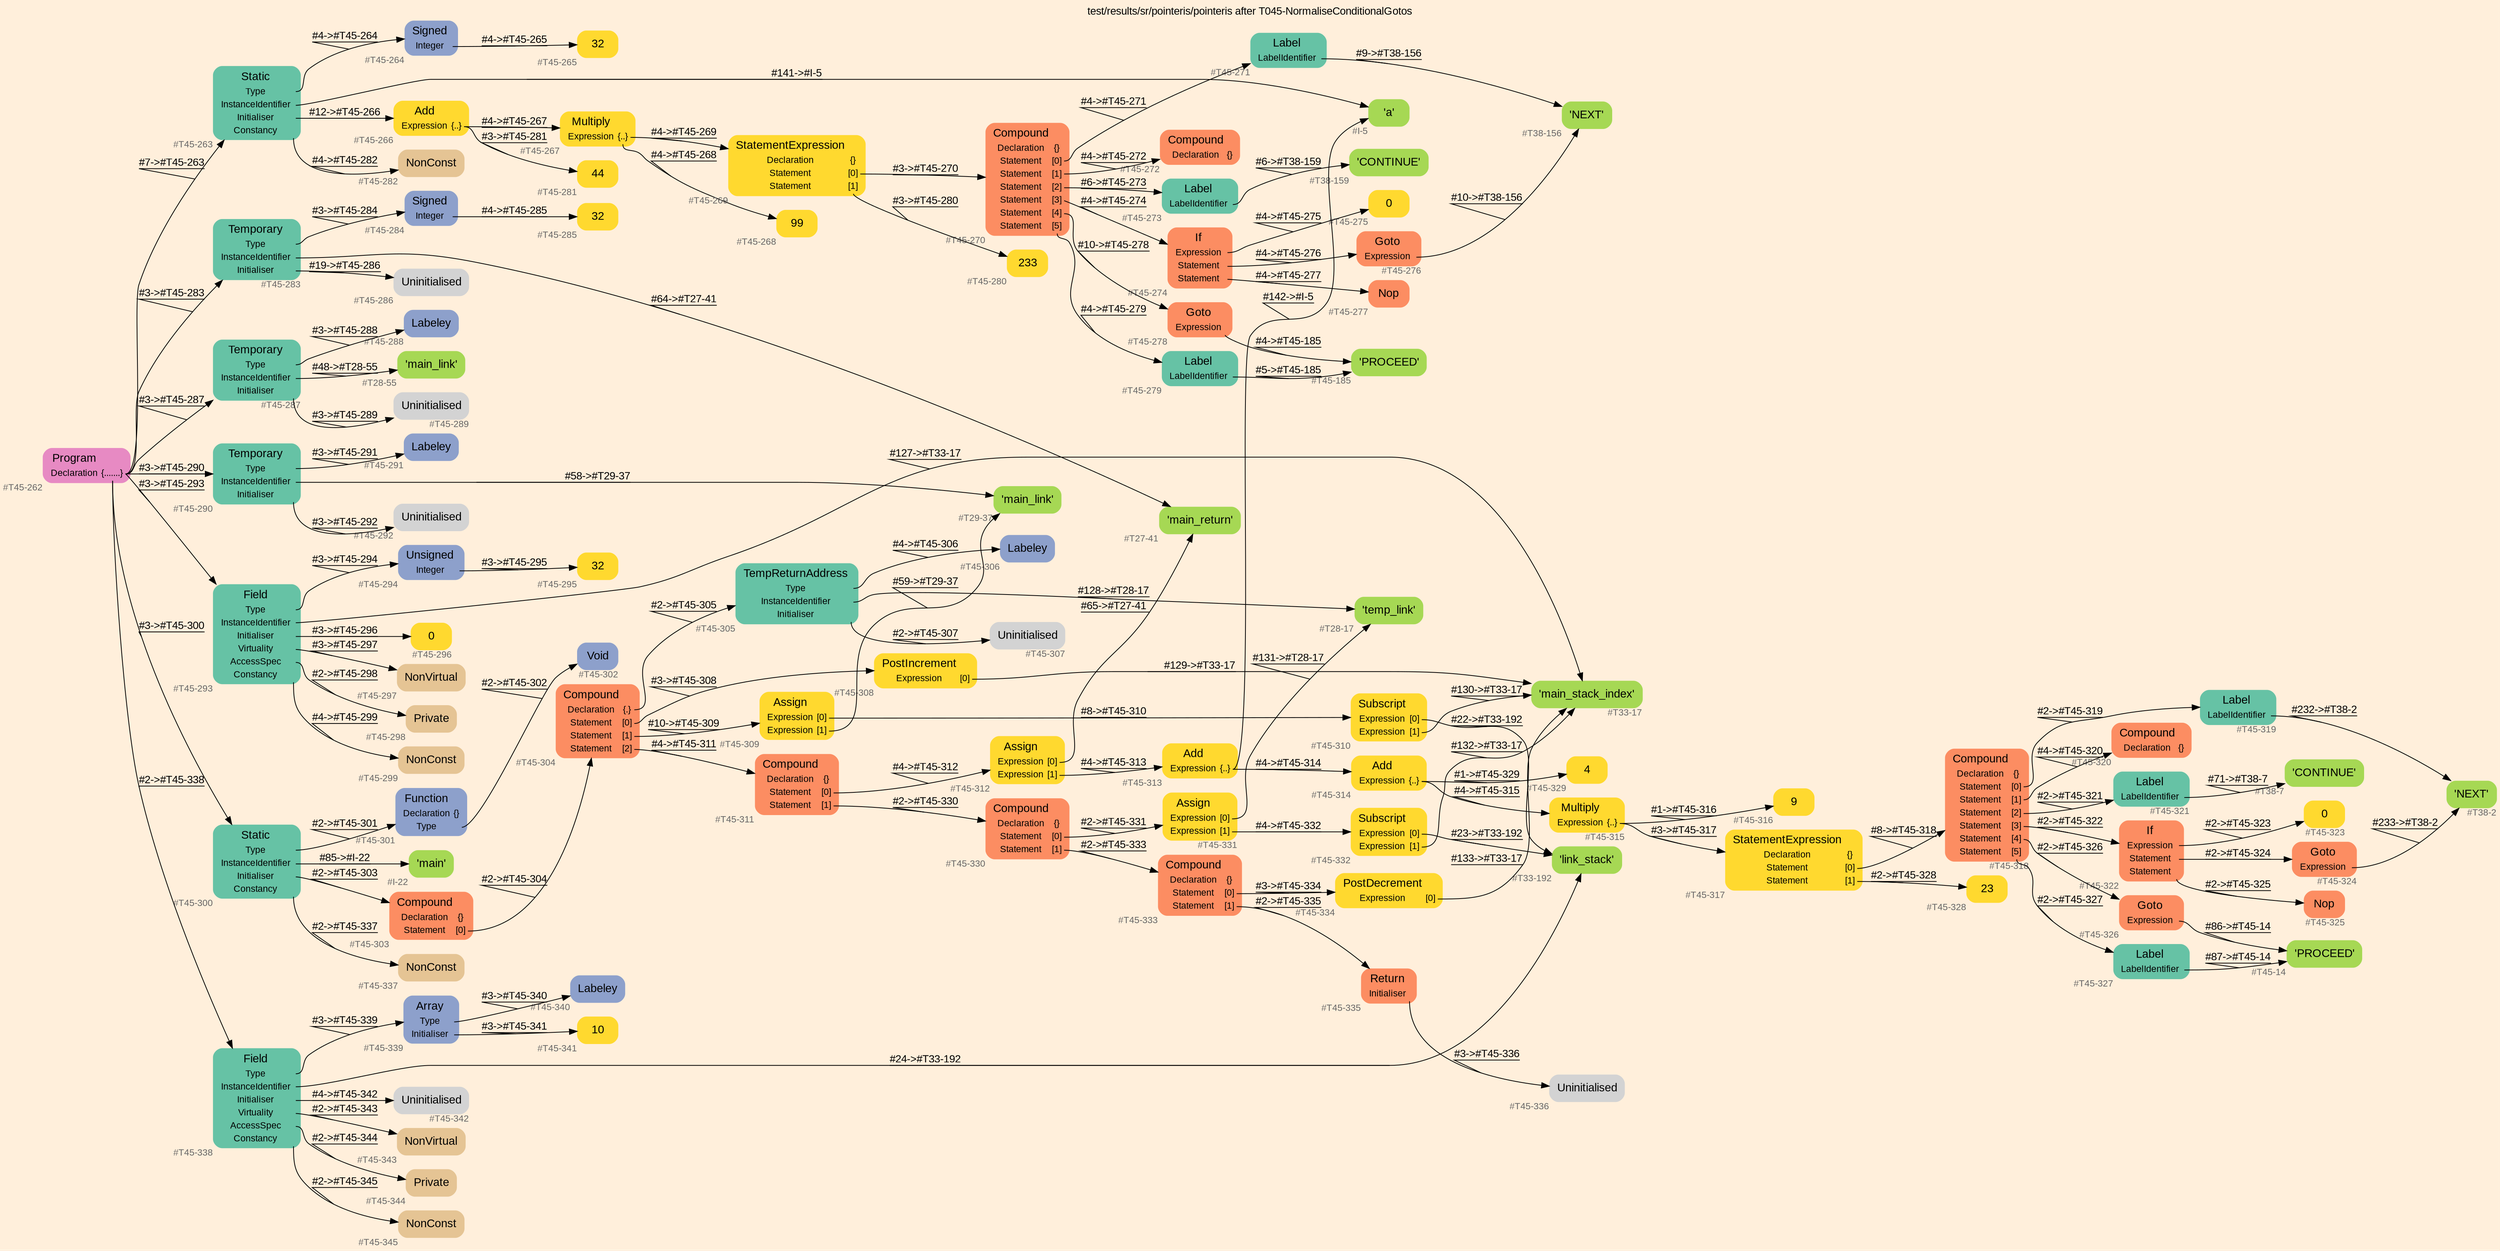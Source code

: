 digraph "test/results/sr/pointeris/pointeris after T045-NormaliseConditionalGotos" {
label = "test/results/sr/pointeris/pointeris after T045-NormaliseConditionalGotos"
labelloc = t
graph [
    rankdir = "LR"
    ranksep = 0.3
    bgcolor = antiquewhite1
    color = black
    fontcolor = black
    fontname = "Arial"
];
node [
    fontname = "Arial"
];
edge [
    fontname = "Arial"
];

// -------------------- node figure --------------------
// -------- block #T45-262 ----------
"#T45-262" [
    fillcolor = "/set28/4"
    xlabel = "#T45-262"
    fontsize = "12"
    fontcolor = grey40
    shape = "plaintext"
    label = <<TABLE BORDER="0" CELLBORDER="0" CELLSPACING="0">
     <TR><TD><FONT COLOR="black" POINT-SIZE="15">Program</FONT></TD></TR>
     <TR><TD><FONT COLOR="black" POINT-SIZE="12">Declaration</FONT></TD><TD PORT="port0"><FONT COLOR="black" POINT-SIZE="12">{.......}</FONT></TD></TR>
    </TABLE>>
    style = "rounded,filled"
];

// -------- block #T45-263 ----------
"#T45-263" [
    fillcolor = "/set28/1"
    xlabel = "#T45-263"
    fontsize = "12"
    fontcolor = grey40
    shape = "plaintext"
    label = <<TABLE BORDER="0" CELLBORDER="0" CELLSPACING="0">
     <TR><TD><FONT COLOR="black" POINT-SIZE="15">Static</FONT></TD></TR>
     <TR><TD><FONT COLOR="black" POINT-SIZE="12">Type</FONT></TD><TD PORT="port0"></TD></TR>
     <TR><TD><FONT COLOR="black" POINT-SIZE="12">InstanceIdentifier</FONT></TD><TD PORT="port1"></TD></TR>
     <TR><TD><FONT COLOR="black" POINT-SIZE="12">Initialiser</FONT></TD><TD PORT="port2"></TD></TR>
     <TR><TD><FONT COLOR="black" POINT-SIZE="12">Constancy</FONT></TD><TD PORT="port3"></TD></TR>
    </TABLE>>
    style = "rounded,filled"
];

// -------- block #T45-264 ----------
"#T45-264" [
    fillcolor = "/set28/3"
    xlabel = "#T45-264"
    fontsize = "12"
    fontcolor = grey40
    shape = "plaintext"
    label = <<TABLE BORDER="0" CELLBORDER="0" CELLSPACING="0">
     <TR><TD><FONT COLOR="black" POINT-SIZE="15">Signed</FONT></TD></TR>
     <TR><TD><FONT COLOR="black" POINT-SIZE="12">Integer</FONT></TD><TD PORT="port0"></TD></TR>
    </TABLE>>
    style = "rounded,filled"
];

// -------- block #T45-265 ----------
"#T45-265" [
    fillcolor = "/set28/6"
    xlabel = "#T45-265"
    fontsize = "12"
    fontcolor = grey40
    shape = "plaintext"
    label = <<TABLE BORDER="0" CELLBORDER="0" CELLSPACING="0">
     <TR><TD><FONT COLOR="black" POINT-SIZE="15">32</FONT></TD></TR>
    </TABLE>>
    style = "rounded,filled"
];

// -------- block #I-5 ----------
"#I-5" [
    fillcolor = "/set28/5"
    xlabel = "#I-5"
    fontsize = "12"
    fontcolor = grey40
    shape = "plaintext"
    label = <<TABLE BORDER="0" CELLBORDER="0" CELLSPACING="0">
     <TR><TD><FONT COLOR="black" POINT-SIZE="15">'a'</FONT></TD></TR>
    </TABLE>>
    style = "rounded,filled"
];

// -------- block #T45-266 ----------
"#T45-266" [
    fillcolor = "/set28/6"
    xlabel = "#T45-266"
    fontsize = "12"
    fontcolor = grey40
    shape = "plaintext"
    label = <<TABLE BORDER="0" CELLBORDER="0" CELLSPACING="0">
     <TR><TD><FONT COLOR="black" POINT-SIZE="15">Add</FONT></TD></TR>
     <TR><TD><FONT COLOR="black" POINT-SIZE="12">Expression</FONT></TD><TD PORT="port0"><FONT COLOR="black" POINT-SIZE="12">{..}</FONT></TD></TR>
    </TABLE>>
    style = "rounded,filled"
];

// -------- block #T45-267 ----------
"#T45-267" [
    fillcolor = "/set28/6"
    xlabel = "#T45-267"
    fontsize = "12"
    fontcolor = grey40
    shape = "plaintext"
    label = <<TABLE BORDER="0" CELLBORDER="0" CELLSPACING="0">
     <TR><TD><FONT COLOR="black" POINT-SIZE="15">Multiply</FONT></TD></TR>
     <TR><TD><FONT COLOR="black" POINT-SIZE="12">Expression</FONT></TD><TD PORT="port0"><FONT COLOR="black" POINT-SIZE="12">{..}</FONT></TD></TR>
    </TABLE>>
    style = "rounded,filled"
];

// -------- block #T45-268 ----------
"#T45-268" [
    fillcolor = "/set28/6"
    xlabel = "#T45-268"
    fontsize = "12"
    fontcolor = grey40
    shape = "plaintext"
    label = <<TABLE BORDER="0" CELLBORDER="0" CELLSPACING="0">
     <TR><TD><FONT COLOR="black" POINT-SIZE="15">99</FONT></TD></TR>
    </TABLE>>
    style = "rounded,filled"
];

// -------- block #T45-269 ----------
"#T45-269" [
    fillcolor = "/set28/6"
    xlabel = "#T45-269"
    fontsize = "12"
    fontcolor = grey40
    shape = "plaintext"
    label = <<TABLE BORDER="0" CELLBORDER="0" CELLSPACING="0">
     <TR><TD><FONT COLOR="black" POINT-SIZE="15">StatementExpression</FONT></TD></TR>
     <TR><TD><FONT COLOR="black" POINT-SIZE="12">Declaration</FONT></TD><TD PORT="port0"><FONT COLOR="black" POINT-SIZE="12">{}</FONT></TD></TR>
     <TR><TD><FONT COLOR="black" POINT-SIZE="12">Statement</FONT></TD><TD PORT="port1"><FONT COLOR="black" POINT-SIZE="12">[0]</FONT></TD></TR>
     <TR><TD><FONT COLOR="black" POINT-SIZE="12">Statement</FONT></TD><TD PORT="port2"><FONT COLOR="black" POINT-SIZE="12">[1]</FONT></TD></TR>
    </TABLE>>
    style = "rounded,filled"
];

// -------- block #T45-270 ----------
"#T45-270" [
    fillcolor = "/set28/2"
    xlabel = "#T45-270"
    fontsize = "12"
    fontcolor = grey40
    shape = "plaintext"
    label = <<TABLE BORDER="0" CELLBORDER="0" CELLSPACING="0">
     <TR><TD><FONT COLOR="black" POINT-SIZE="15">Compound</FONT></TD></TR>
     <TR><TD><FONT COLOR="black" POINT-SIZE="12">Declaration</FONT></TD><TD PORT="port0"><FONT COLOR="black" POINT-SIZE="12">{}</FONT></TD></TR>
     <TR><TD><FONT COLOR="black" POINT-SIZE="12">Statement</FONT></TD><TD PORT="port1"><FONT COLOR="black" POINT-SIZE="12">[0]</FONT></TD></TR>
     <TR><TD><FONT COLOR="black" POINT-SIZE="12">Statement</FONT></TD><TD PORT="port2"><FONT COLOR="black" POINT-SIZE="12">[1]</FONT></TD></TR>
     <TR><TD><FONT COLOR="black" POINT-SIZE="12">Statement</FONT></TD><TD PORT="port3"><FONT COLOR="black" POINT-SIZE="12">[2]</FONT></TD></TR>
     <TR><TD><FONT COLOR="black" POINT-SIZE="12">Statement</FONT></TD><TD PORT="port4"><FONT COLOR="black" POINT-SIZE="12">[3]</FONT></TD></TR>
     <TR><TD><FONT COLOR="black" POINT-SIZE="12">Statement</FONT></TD><TD PORT="port5"><FONT COLOR="black" POINT-SIZE="12">[4]</FONT></TD></TR>
     <TR><TD><FONT COLOR="black" POINT-SIZE="12">Statement</FONT></TD><TD PORT="port6"><FONT COLOR="black" POINT-SIZE="12">[5]</FONT></TD></TR>
    </TABLE>>
    style = "rounded,filled"
];

// -------- block #T45-271 ----------
"#T45-271" [
    fillcolor = "/set28/1"
    xlabel = "#T45-271"
    fontsize = "12"
    fontcolor = grey40
    shape = "plaintext"
    label = <<TABLE BORDER="0" CELLBORDER="0" CELLSPACING="0">
     <TR><TD><FONT COLOR="black" POINT-SIZE="15">Label</FONT></TD></TR>
     <TR><TD><FONT COLOR="black" POINT-SIZE="12">LabelIdentifier</FONT></TD><TD PORT="port0"></TD></TR>
    </TABLE>>
    style = "rounded,filled"
];

// -------- block #T38-156 ----------
"#T38-156" [
    fillcolor = "/set28/5"
    xlabel = "#T38-156"
    fontsize = "12"
    fontcolor = grey40
    shape = "plaintext"
    label = <<TABLE BORDER="0" CELLBORDER="0" CELLSPACING="0">
     <TR><TD><FONT COLOR="black" POINT-SIZE="15">'NEXT'</FONT></TD></TR>
    </TABLE>>
    style = "rounded,filled"
];

// -------- block #T45-272 ----------
"#T45-272" [
    fillcolor = "/set28/2"
    xlabel = "#T45-272"
    fontsize = "12"
    fontcolor = grey40
    shape = "plaintext"
    label = <<TABLE BORDER="0" CELLBORDER="0" CELLSPACING="0">
     <TR><TD><FONT COLOR="black" POINT-SIZE="15">Compound</FONT></TD></TR>
     <TR><TD><FONT COLOR="black" POINT-SIZE="12">Declaration</FONT></TD><TD PORT="port0"><FONT COLOR="black" POINT-SIZE="12">{}</FONT></TD></TR>
    </TABLE>>
    style = "rounded,filled"
];

// -------- block #T45-273 ----------
"#T45-273" [
    fillcolor = "/set28/1"
    xlabel = "#T45-273"
    fontsize = "12"
    fontcolor = grey40
    shape = "plaintext"
    label = <<TABLE BORDER="0" CELLBORDER="0" CELLSPACING="0">
     <TR><TD><FONT COLOR="black" POINT-SIZE="15">Label</FONT></TD></TR>
     <TR><TD><FONT COLOR="black" POINT-SIZE="12">LabelIdentifier</FONT></TD><TD PORT="port0"></TD></TR>
    </TABLE>>
    style = "rounded,filled"
];

// -------- block #T38-159 ----------
"#T38-159" [
    fillcolor = "/set28/5"
    xlabel = "#T38-159"
    fontsize = "12"
    fontcolor = grey40
    shape = "plaintext"
    label = <<TABLE BORDER="0" CELLBORDER="0" CELLSPACING="0">
     <TR><TD><FONT COLOR="black" POINT-SIZE="15">'CONTINUE'</FONT></TD></TR>
    </TABLE>>
    style = "rounded,filled"
];

// -------- block #T45-274 ----------
"#T45-274" [
    fillcolor = "/set28/2"
    xlabel = "#T45-274"
    fontsize = "12"
    fontcolor = grey40
    shape = "plaintext"
    label = <<TABLE BORDER="0" CELLBORDER="0" CELLSPACING="0">
     <TR><TD><FONT COLOR="black" POINT-SIZE="15">If</FONT></TD></TR>
     <TR><TD><FONT COLOR="black" POINT-SIZE="12">Expression</FONT></TD><TD PORT="port0"></TD></TR>
     <TR><TD><FONT COLOR="black" POINT-SIZE="12">Statement</FONT></TD><TD PORT="port1"></TD></TR>
     <TR><TD><FONT COLOR="black" POINT-SIZE="12">Statement</FONT></TD><TD PORT="port2"></TD></TR>
    </TABLE>>
    style = "rounded,filled"
];

// -------- block #T45-275 ----------
"#T45-275" [
    fillcolor = "/set28/6"
    xlabel = "#T45-275"
    fontsize = "12"
    fontcolor = grey40
    shape = "plaintext"
    label = <<TABLE BORDER="0" CELLBORDER="0" CELLSPACING="0">
     <TR><TD><FONT COLOR="black" POINT-SIZE="15">0</FONT></TD></TR>
    </TABLE>>
    style = "rounded,filled"
];

// -------- block #T45-276 ----------
"#T45-276" [
    fillcolor = "/set28/2"
    xlabel = "#T45-276"
    fontsize = "12"
    fontcolor = grey40
    shape = "plaintext"
    label = <<TABLE BORDER="0" CELLBORDER="0" CELLSPACING="0">
     <TR><TD><FONT COLOR="black" POINT-SIZE="15">Goto</FONT></TD></TR>
     <TR><TD><FONT COLOR="black" POINT-SIZE="12">Expression</FONT></TD><TD PORT="port0"></TD></TR>
    </TABLE>>
    style = "rounded,filled"
];

// -------- block #T45-277 ----------
"#T45-277" [
    fillcolor = "/set28/2"
    xlabel = "#T45-277"
    fontsize = "12"
    fontcolor = grey40
    shape = "plaintext"
    label = <<TABLE BORDER="0" CELLBORDER="0" CELLSPACING="0">
     <TR><TD><FONT COLOR="black" POINT-SIZE="15">Nop</FONT></TD></TR>
    </TABLE>>
    style = "rounded,filled"
];

// -------- block #T45-278 ----------
"#T45-278" [
    fillcolor = "/set28/2"
    xlabel = "#T45-278"
    fontsize = "12"
    fontcolor = grey40
    shape = "plaintext"
    label = <<TABLE BORDER="0" CELLBORDER="0" CELLSPACING="0">
     <TR><TD><FONT COLOR="black" POINT-SIZE="15">Goto</FONT></TD></TR>
     <TR><TD><FONT COLOR="black" POINT-SIZE="12">Expression</FONT></TD><TD PORT="port0"></TD></TR>
    </TABLE>>
    style = "rounded,filled"
];

// -------- block #T45-185 ----------
"#T45-185" [
    fillcolor = "/set28/5"
    xlabel = "#T45-185"
    fontsize = "12"
    fontcolor = grey40
    shape = "plaintext"
    label = <<TABLE BORDER="0" CELLBORDER="0" CELLSPACING="0">
     <TR><TD><FONT COLOR="black" POINT-SIZE="15">'PROCEED'</FONT></TD></TR>
    </TABLE>>
    style = "rounded,filled"
];

// -------- block #T45-279 ----------
"#T45-279" [
    fillcolor = "/set28/1"
    xlabel = "#T45-279"
    fontsize = "12"
    fontcolor = grey40
    shape = "plaintext"
    label = <<TABLE BORDER="0" CELLBORDER="0" CELLSPACING="0">
     <TR><TD><FONT COLOR="black" POINT-SIZE="15">Label</FONT></TD></TR>
     <TR><TD><FONT COLOR="black" POINT-SIZE="12">LabelIdentifier</FONT></TD><TD PORT="port0"></TD></TR>
    </TABLE>>
    style = "rounded,filled"
];

// -------- block #T45-280 ----------
"#T45-280" [
    fillcolor = "/set28/6"
    xlabel = "#T45-280"
    fontsize = "12"
    fontcolor = grey40
    shape = "plaintext"
    label = <<TABLE BORDER="0" CELLBORDER="0" CELLSPACING="0">
     <TR><TD><FONT COLOR="black" POINT-SIZE="15">233</FONT></TD></TR>
    </TABLE>>
    style = "rounded,filled"
];

// -------- block #T45-281 ----------
"#T45-281" [
    fillcolor = "/set28/6"
    xlabel = "#T45-281"
    fontsize = "12"
    fontcolor = grey40
    shape = "plaintext"
    label = <<TABLE BORDER="0" CELLBORDER="0" CELLSPACING="0">
     <TR><TD><FONT COLOR="black" POINT-SIZE="15">44</FONT></TD></TR>
    </TABLE>>
    style = "rounded,filled"
];

// -------- block #T45-282 ----------
"#T45-282" [
    fillcolor = "/set28/7"
    xlabel = "#T45-282"
    fontsize = "12"
    fontcolor = grey40
    shape = "plaintext"
    label = <<TABLE BORDER="0" CELLBORDER="0" CELLSPACING="0">
     <TR><TD><FONT COLOR="black" POINT-SIZE="15">NonConst</FONT></TD></TR>
    </TABLE>>
    style = "rounded,filled"
];

// -------- block #T45-283 ----------
"#T45-283" [
    fillcolor = "/set28/1"
    xlabel = "#T45-283"
    fontsize = "12"
    fontcolor = grey40
    shape = "plaintext"
    label = <<TABLE BORDER="0" CELLBORDER="0" CELLSPACING="0">
     <TR><TD><FONT COLOR="black" POINT-SIZE="15">Temporary</FONT></TD></TR>
     <TR><TD><FONT COLOR="black" POINT-SIZE="12">Type</FONT></TD><TD PORT="port0"></TD></TR>
     <TR><TD><FONT COLOR="black" POINT-SIZE="12">InstanceIdentifier</FONT></TD><TD PORT="port1"></TD></TR>
     <TR><TD><FONT COLOR="black" POINT-SIZE="12">Initialiser</FONT></TD><TD PORT="port2"></TD></TR>
    </TABLE>>
    style = "rounded,filled"
];

// -------- block #T45-284 ----------
"#T45-284" [
    fillcolor = "/set28/3"
    xlabel = "#T45-284"
    fontsize = "12"
    fontcolor = grey40
    shape = "plaintext"
    label = <<TABLE BORDER="0" CELLBORDER="0" CELLSPACING="0">
     <TR><TD><FONT COLOR="black" POINT-SIZE="15">Signed</FONT></TD></TR>
     <TR><TD><FONT COLOR="black" POINT-SIZE="12">Integer</FONT></TD><TD PORT="port0"></TD></TR>
    </TABLE>>
    style = "rounded,filled"
];

// -------- block #T45-285 ----------
"#T45-285" [
    fillcolor = "/set28/6"
    xlabel = "#T45-285"
    fontsize = "12"
    fontcolor = grey40
    shape = "plaintext"
    label = <<TABLE BORDER="0" CELLBORDER="0" CELLSPACING="0">
     <TR><TD><FONT COLOR="black" POINT-SIZE="15">32</FONT></TD></TR>
    </TABLE>>
    style = "rounded,filled"
];

// -------- block #T27-41 ----------
"#T27-41" [
    fillcolor = "/set28/5"
    xlabel = "#T27-41"
    fontsize = "12"
    fontcolor = grey40
    shape = "plaintext"
    label = <<TABLE BORDER="0" CELLBORDER="0" CELLSPACING="0">
     <TR><TD><FONT COLOR="black" POINT-SIZE="15">'main_return'</FONT></TD></TR>
    </TABLE>>
    style = "rounded,filled"
];

// -------- block #T45-286 ----------
"#T45-286" [
    xlabel = "#T45-286"
    fontsize = "12"
    fontcolor = grey40
    shape = "plaintext"
    label = <<TABLE BORDER="0" CELLBORDER="0" CELLSPACING="0">
     <TR><TD><FONT COLOR="black" POINT-SIZE="15">Uninitialised</FONT></TD></TR>
    </TABLE>>
    style = "rounded,filled"
];

// -------- block #T45-287 ----------
"#T45-287" [
    fillcolor = "/set28/1"
    xlabel = "#T45-287"
    fontsize = "12"
    fontcolor = grey40
    shape = "plaintext"
    label = <<TABLE BORDER="0" CELLBORDER="0" CELLSPACING="0">
     <TR><TD><FONT COLOR="black" POINT-SIZE="15">Temporary</FONT></TD></TR>
     <TR><TD><FONT COLOR="black" POINT-SIZE="12">Type</FONT></TD><TD PORT="port0"></TD></TR>
     <TR><TD><FONT COLOR="black" POINT-SIZE="12">InstanceIdentifier</FONT></TD><TD PORT="port1"></TD></TR>
     <TR><TD><FONT COLOR="black" POINT-SIZE="12">Initialiser</FONT></TD><TD PORT="port2"></TD></TR>
    </TABLE>>
    style = "rounded,filled"
];

// -------- block #T45-288 ----------
"#T45-288" [
    fillcolor = "/set28/3"
    xlabel = "#T45-288"
    fontsize = "12"
    fontcolor = grey40
    shape = "plaintext"
    label = <<TABLE BORDER="0" CELLBORDER="0" CELLSPACING="0">
     <TR><TD><FONT COLOR="black" POINT-SIZE="15">Labeley</FONT></TD></TR>
    </TABLE>>
    style = "rounded,filled"
];

// -------- block #T28-55 ----------
"#T28-55" [
    fillcolor = "/set28/5"
    xlabel = "#T28-55"
    fontsize = "12"
    fontcolor = grey40
    shape = "plaintext"
    label = <<TABLE BORDER="0" CELLBORDER="0" CELLSPACING="0">
     <TR><TD><FONT COLOR="black" POINT-SIZE="15">'main_link'</FONT></TD></TR>
    </TABLE>>
    style = "rounded,filled"
];

// -------- block #T45-289 ----------
"#T45-289" [
    xlabel = "#T45-289"
    fontsize = "12"
    fontcolor = grey40
    shape = "plaintext"
    label = <<TABLE BORDER="0" CELLBORDER="0" CELLSPACING="0">
     <TR><TD><FONT COLOR="black" POINT-SIZE="15">Uninitialised</FONT></TD></TR>
    </TABLE>>
    style = "rounded,filled"
];

// -------- block #T45-290 ----------
"#T45-290" [
    fillcolor = "/set28/1"
    xlabel = "#T45-290"
    fontsize = "12"
    fontcolor = grey40
    shape = "plaintext"
    label = <<TABLE BORDER="0" CELLBORDER="0" CELLSPACING="0">
     <TR><TD><FONT COLOR="black" POINT-SIZE="15">Temporary</FONT></TD></TR>
     <TR><TD><FONT COLOR="black" POINT-SIZE="12">Type</FONT></TD><TD PORT="port0"></TD></TR>
     <TR><TD><FONT COLOR="black" POINT-SIZE="12">InstanceIdentifier</FONT></TD><TD PORT="port1"></TD></TR>
     <TR><TD><FONT COLOR="black" POINT-SIZE="12">Initialiser</FONT></TD><TD PORT="port2"></TD></TR>
    </TABLE>>
    style = "rounded,filled"
];

// -------- block #T45-291 ----------
"#T45-291" [
    fillcolor = "/set28/3"
    xlabel = "#T45-291"
    fontsize = "12"
    fontcolor = grey40
    shape = "plaintext"
    label = <<TABLE BORDER="0" CELLBORDER="0" CELLSPACING="0">
     <TR><TD><FONT COLOR="black" POINT-SIZE="15">Labeley</FONT></TD></TR>
    </TABLE>>
    style = "rounded,filled"
];

// -------- block #T29-37 ----------
"#T29-37" [
    fillcolor = "/set28/5"
    xlabel = "#T29-37"
    fontsize = "12"
    fontcolor = grey40
    shape = "plaintext"
    label = <<TABLE BORDER="0" CELLBORDER="0" CELLSPACING="0">
     <TR><TD><FONT COLOR="black" POINT-SIZE="15">'main_link'</FONT></TD></TR>
    </TABLE>>
    style = "rounded,filled"
];

// -------- block #T45-292 ----------
"#T45-292" [
    xlabel = "#T45-292"
    fontsize = "12"
    fontcolor = grey40
    shape = "plaintext"
    label = <<TABLE BORDER="0" CELLBORDER="0" CELLSPACING="0">
     <TR><TD><FONT COLOR="black" POINT-SIZE="15">Uninitialised</FONT></TD></TR>
    </TABLE>>
    style = "rounded,filled"
];

// -------- block #T45-293 ----------
"#T45-293" [
    fillcolor = "/set28/1"
    xlabel = "#T45-293"
    fontsize = "12"
    fontcolor = grey40
    shape = "plaintext"
    label = <<TABLE BORDER="0" CELLBORDER="0" CELLSPACING="0">
     <TR><TD><FONT COLOR="black" POINT-SIZE="15">Field</FONT></TD></TR>
     <TR><TD><FONT COLOR="black" POINT-SIZE="12">Type</FONT></TD><TD PORT="port0"></TD></TR>
     <TR><TD><FONT COLOR="black" POINT-SIZE="12">InstanceIdentifier</FONT></TD><TD PORT="port1"></TD></TR>
     <TR><TD><FONT COLOR="black" POINT-SIZE="12">Initialiser</FONT></TD><TD PORT="port2"></TD></TR>
     <TR><TD><FONT COLOR="black" POINT-SIZE="12">Virtuality</FONT></TD><TD PORT="port3"></TD></TR>
     <TR><TD><FONT COLOR="black" POINT-SIZE="12">AccessSpec</FONT></TD><TD PORT="port4"></TD></TR>
     <TR><TD><FONT COLOR="black" POINT-SIZE="12">Constancy</FONT></TD><TD PORT="port5"></TD></TR>
    </TABLE>>
    style = "rounded,filled"
];

// -------- block #T45-294 ----------
"#T45-294" [
    fillcolor = "/set28/3"
    xlabel = "#T45-294"
    fontsize = "12"
    fontcolor = grey40
    shape = "plaintext"
    label = <<TABLE BORDER="0" CELLBORDER="0" CELLSPACING="0">
     <TR><TD><FONT COLOR="black" POINT-SIZE="15">Unsigned</FONT></TD></TR>
     <TR><TD><FONT COLOR="black" POINT-SIZE="12">Integer</FONT></TD><TD PORT="port0"></TD></TR>
    </TABLE>>
    style = "rounded,filled"
];

// -------- block #T45-295 ----------
"#T45-295" [
    fillcolor = "/set28/6"
    xlabel = "#T45-295"
    fontsize = "12"
    fontcolor = grey40
    shape = "plaintext"
    label = <<TABLE BORDER="0" CELLBORDER="0" CELLSPACING="0">
     <TR><TD><FONT COLOR="black" POINT-SIZE="15">32</FONT></TD></TR>
    </TABLE>>
    style = "rounded,filled"
];

// -------- block #T33-17 ----------
"#T33-17" [
    fillcolor = "/set28/5"
    xlabel = "#T33-17"
    fontsize = "12"
    fontcolor = grey40
    shape = "plaintext"
    label = <<TABLE BORDER="0" CELLBORDER="0" CELLSPACING="0">
     <TR><TD><FONT COLOR="black" POINT-SIZE="15">'main_stack_index'</FONT></TD></TR>
    </TABLE>>
    style = "rounded,filled"
];

// -------- block #T45-296 ----------
"#T45-296" [
    fillcolor = "/set28/6"
    xlabel = "#T45-296"
    fontsize = "12"
    fontcolor = grey40
    shape = "plaintext"
    label = <<TABLE BORDER="0" CELLBORDER="0" CELLSPACING="0">
     <TR><TD><FONT COLOR="black" POINT-SIZE="15">0</FONT></TD></TR>
    </TABLE>>
    style = "rounded,filled"
];

// -------- block #T45-297 ----------
"#T45-297" [
    fillcolor = "/set28/7"
    xlabel = "#T45-297"
    fontsize = "12"
    fontcolor = grey40
    shape = "plaintext"
    label = <<TABLE BORDER="0" CELLBORDER="0" CELLSPACING="0">
     <TR><TD><FONT COLOR="black" POINT-SIZE="15">NonVirtual</FONT></TD></TR>
    </TABLE>>
    style = "rounded,filled"
];

// -------- block #T45-298 ----------
"#T45-298" [
    fillcolor = "/set28/7"
    xlabel = "#T45-298"
    fontsize = "12"
    fontcolor = grey40
    shape = "plaintext"
    label = <<TABLE BORDER="0" CELLBORDER="0" CELLSPACING="0">
     <TR><TD><FONT COLOR="black" POINT-SIZE="15">Private</FONT></TD></TR>
    </TABLE>>
    style = "rounded,filled"
];

// -------- block #T45-299 ----------
"#T45-299" [
    fillcolor = "/set28/7"
    xlabel = "#T45-299"
    fontsize = "12"
    fontcolor = grey40
    shape = "plaintext"
    label = <<TABLE BORDER="0" CELLBORDER="0" CELLSPACING="0">
     <TR><TD><FONT COLOR="black" POINT-SIZE="15">NonConst</FONT></TD></TR>
    </TABLE>>
    style = "rounded,filled"
];

// -------- block #T45-300 ----------
"#T45-300" [
    fillcolor = "/set28/1"
    xlabel = "#T45-300"
    fontsize = "12"
    fontcolor = grey40
    shape = "plaintext"
    label = <<TABLE BORDER="0" CELLBORDER="0" CELLSPACING="0">
     <TR><TD><FONT COLOR="black" POINT-SIZE="15">Static</FONT></TD></TR>
     <TR><TD><FONT COLOR="black" POINT-SIZE="12">Type</FONT></TD><TD PORT="port0"></TD></TR>
     <TR><TD><FONT COLOR="black" POINT-SIZE="12">InstanceIdentifier</FONT></TD><TD PORT="port1"></TD></TR>
     <TR><TD><FONT COLOR="black" POINT-SIZE="12">Initialiser</FONT></TD><TD PORT="port2"></TD></TR>
     <TR><TD><FONT COLOR="black" POINT-SIZE="12">Constancy</FONT></TD><TD PORT="port3"></TD></TR>
    </TABLE>>
    style = "rounded,filled"
];

// -------- block #T45-301 ----------
"#T45-301" [
    fillcolor = "/set28/3"
    xlabel = "#T45-301"
    fontsize = "12"
    fontcolor = grey40
    shape = "plaintext"
    label = <<TABLE BORDER="0" CELLBORDER="0" CELLSPACING="0">
     <TR><TD><FONT COLOR="black" POINT-SIZE="15">Function</FONT></TD></TR>
     <TR><TD><FONT COLOR="black" POINT-SIZE="12">Declaration</FONT></TD><TD PORT="port0"><FONT COLOR="black" POINT-SIZE="12">{}</FONT></TD></TR>
     <TR><TD><FONT COLOR="black" POINT-SIZE="12">Type</FONT></TD><TD PORT="port1"></TD></TR>
    </TABLE>>
    style = "rounded,filled"
];

// -------- block #T45-302 ----------
"#T45-302" [
    fillcolor = "/set28/3"
    xlabel = "#T45-302"
    fontsize = "12"
    fontcolor = grey40
    shape = "plaintext"
    label = <<TABLE BORDER="0" CELLBORDER="0" CELLSPACING="0">
     <TR><TD><FONT COLOR="black" POINT-SIZE="15">Void</FONT></TD></TR>
    </TABLE>>
    style = "rounded,filled"
];

// -------- block #I-22 ----------
"#I-22" [
    fillcolor = "/set28/5"
    xlabel = "#I-22"
    fontsize = "12"
    fontcolor = grey40
    shape = "plaintext"
    label = <<TABLE BORDER="0" CELLBORDER="0" CELLSPACING="0">
     <TR><TD><FONT COLOR="black" POINT-SIZE="15">'main'</FONT></TD></TR>
    </TABLE>>
    style = "rounded,filled"
];

// -------- block #T45-303 ----------
"#T45-303" [
    fillcolor = "/set28/2"
    xlabel = "#T45-303"
    fontsize = "12"
    fontcolor = grey40
    shape = "plaintext"
    label = <<TABLE BORDER="0" CELLBORDER="0" CELLSPACING="0">
     <TR><TD><FONT COLOR="black" POINT-SIZE="15">Compound</FONT></TD></TR>
     <TR><TD><FONT COLOR="black" POINT-SIZE="12">Declaration</FONT></TD><TD PORT="port0"><FONT COLOR="black" POINT-SIZE="12">{}</FONT></TD></TR>
     <TR><TD><FONT COLOR="black" POINT-SIZE="12">Statement</FONT></TD><TD PORT="port1"><FONT COLOR="black" POINT-SIZE="12">[0]</FONT></TD></TR>
    </TABLE>>
    style = "rounded,filled"
];

// -------- block #T45-304 ----------
"#T45-304" [
    fillcolor = "/set28/2"
    xlabel = "#T45-304"
    fontsize = "12"
    fontcolor = grey40
    shape = "plaintext"
    label = <<TABLE BORDER="0" CELLBORDER="0" CELLSPACING="0">
     <TR><TD><FONT COLOR="black" POINT-SIZE="15">Compound</FONT></TD></TR>
     <TR><TD><FONT COLOR="black" POINT-SIZE="12">Declaration</FONT></TD><TD PORT="port0"><FONT COLOR="black" POINT-SIZE="12">{.}</FONT></TD></TR>
     <TR><TD><FONT COLOR="black" POINT-SIZE="12">Statement</FONT></TD><TD PORT="port1"><FONT COLOR="black" POINT-SIZE="12">[0]</FONT></TD></TR>
     <TR><TD><FONT COLOR="black" POINT-SIZE="12">Statement</FONT></TD><TD PORT="port2"><FONT COLOR="black" POINT-SIZE="12">[1]</FONT></TD></TR>
     <TR><TD><FONT COLOR="black" POINT-SIZE="12">Statement</FONT></TD><TD PORT="port3"><FONT COLOR="black" POINT-SIZE="12">[2]</FONT></TD></TR>
    </TABLE>>
    style = "rounded,filled"
];

// -------- block #T45-305 ----------
"#T45-305" [
    fillcolor = "/set28/1"
    xlabel = "#T45-305"
    fontsize = "12"
    fontcolor = grey40
    shape = "plaintext"
    label = <<TABLE BORDER="0" CELLBORDER="0" CELLSPACING="0">
     <TR><TD><FONT COLOR="black" POINT-SIZE="15">TempReturnAddress</FONT></TD></TR>
     <TR><TD><FONT COLOR="black" POINT-SIZE="12">Type</FONT></TD><TD PORT="port0"></TD></TR>
     <TR><TD><FONT COLOR="black" POINT-SIZE="12">InstanceIdentifier</FONT></TD><TD PORT="port1"></TD></TR>
     <TR><TD><FONT COLOR="black" POINT-SIZE="12">Initialiser</FONT></TD><TD PORT="port2"></TD></TR>
    </TABLE>>
    style = "rounded,filled"
];

// -------- block #T45-306 ----------
"#T45-306" [
    fillcolor = "/set28/3"
    xlabel = "#T45-306"
    fontsize = "12"
    fontcolor = grey40
    shape = "plaintext"
    label = <<TABLE BORDER="0" CELLBORDER="0" CELLSPACING="0">
     <TR><TD><FONT COLOR="black" POINT-SIZE="15">Labeley</FONT></TD></TR>
    </TABLE>>
    style = "rounded,filled"
];

// -------- block #T28-17 ----------
"#T28-17" [
    fillcolor = "/set28/5"
    xlabel = "#T28-17"
    fontsize = "12"
    fontcolor = grey40
    shape = "plaintext"
    label = <<TABLE BORDER="0" CELLBORDER="0" CELLSPACING="0">
     <TR><TD><FONT COLOR="black" POINT-SIZE="15">'temp_link'</FONT></TD></TR>
    </TABLE>>
    style = "rounded,filled"
];

// -------- block #T45-307 ----------
"#T45-307" [
    xlabel = "#T45-307"
    fontsize = "12"
    fontcolor = grey40
    shape = "plaintext"
    label = <<TABLE BORDER="0" CELLBORDER="0" CELLSPACING="0">
     <TR><TD><FONT COLOR="black" POINT-SIZE="15">Uninitialised</FONT></TD></TR>
    </TABLE>>
    style = "rounded,filled"
];

// -------- block #T45-308 ----------
"#T45-308" [
    fillcolor = "/set28/6"
    xlabel = "#T45-308"
    fontsize = "12"
    fontcolor = grey40
    shape = "plaintext"
    label = <<TABLE BORDER="0" CELLBORDER="0" CELLSPACING="0">
     <TR><TD><FONT COLOR="black" POINT-SIZE="15">PostIncrement</FONT></TD></TR>
     <TR><TD><FONT COLOR="black" POINT-SIZE="12">Expression</FONT></TD><TD PORT="port0"><FONT COLOR="black" POINT-SIZE="12">[0]</FONT></TD></TR>
    </TABLE>>
    style = "rounded,filled"
];

// -------- block #T45-309 ----------
"#T45-309" [
    fillcolor = "/set28/6"
    xlabel = "#T45-309"
    fontsize = "12"
    fontcolor = grey40
    shape = "plaintext"
    label = <<TABLE BORDER="0" CELLBORDER="0" CELLSPACING="0">
     <TR><TD><FONT COLOR="black" POINT-SIZE="15">Assign</FONT></TD></TR>
     <TR><TD><FONT COLOR="black" POINT-SIZE="12">Expression</FONT></TD><TD PORT="port0"><FONT COLOR="black" POINT-SIZE="12">[0]</FONT></TD></TR>
     <TR><TD><FONT COLOR="black" POINT-SIZE="12">Expression</FONT></TD><TD PORT="port1"><FONT COLOR="black" POINT-SIZE="12">[1]</FONT></TD></TR>
    </TABLE>>
    style = "rounded,filled"
];

// -------- block #T45-310 ----------
"#T45-310" [
    fillcolor = "/set28/6"
    xlabel = "#T45-310"
    fontsize = "12"
    fontcolor = grey40
    shape = "plaintext"
    label = <<TABLE BORDER="0" CELLBORDER="0" CELLSPACING="0">
     <TR><TD><FONT COLOR="black" POINT-SIZE="15">Subscript</FONT></TD></TR>
     <TR><TD><FONT COLOR="black" POINT-SIZE="12">Expression</FONT></TD><TD PORT="port0"><FONT COLOR="black" POINT-SIZE="12">[0]</FONT></TD></TR>
     <TR><TD><FONT COLOR="black" POINT-SIZE="12">Expression</FONT></TD><TD PORT="port1"><FONT COLOR="black" POINT-SIZE="12">[1]</FONT></TD></TR>
    </TABLE>>
    style = "rounded,filled"
];

// -------- block #T33-192 ----------
"#T33-192" [
    fillcolor = "/set28/5"
    xlabel = "#T33-192"
    fontsize = "12"
    fontcolor = grey40
    shape = "plaintext"
    label = <<TABLE BORDER="0" CELLBORDER="0" CELLSPACING="0">
     <TR><TD><FONT COLOR="black" POINT-SIZE="15">'link_stack'</FONT></TD></TR>
    </TABLE>>
    style = "rounded,filled"
];

// -------- block #T45-311 ----------
"#T45-311" [
    fillcolor = "/set28/2"
    xlabel = "#T45-311"
    fontsize = "12"
    fontcolor = grey40
    shape = "plaintext"
    label = <<TABLE BORDER="0" CELLBORDER="0" CELLSPACING="0">
     <TR><TD><FONT COLOR="black" POINT-SIZE="15">Compound</FONT></TD></TR>
     <TR><TD><FONT COLOR="black" POINT-SIZE="12">Declaration</FONT></TD><TD PORT="port0"><FONT COLOR="black" POINT-SIZE="12">{}</FONT></TD></TR>
     <TR><TD><FONT COLOR="black" POINT-SIZE="12">Statement</FONT></TD><TD PORT="port1"><FONT COLOR="black" POINT-SIZE="12">[0]</FONT></TD></TR>
     <TR><TD><FONT COLOR="black" POINT-SIZE="12">Statement</FONT></TD><TD PORT="port2"><FONT COLOR="black" POINT-SIZE="12">[1]</FONT></TD></TR>
    </TABLE>>
    style = "rounded,filled"
];

// -------- block #T45-312 ----------
"#T45-312" [
    fillcolor = "/set28/6"
    xlabel = "#T45-312"
    fontsize = "12"
    fontcolor = grey40
    shape = "plaintext"
    label = <<TABLE BORDER="0" CELLBORDER="0" CELLSPACING="0">
     <TR><TD><FONT COLOR="black" POINT-SIZE="15">Assign</FONT></TD></TR>
     <TR><TD><FONT COLOR="black" POINT-SIZE="12">Expression</FONT></TD><TD PORT="port0"><FONT COLOR="black" POINT-SIZE="12">[0]</FONT></TD></TR>
     <TR><TD><FONT COLOR="black" POINT-SIZE="12">Expression</FONT></TD><TD PORT="port1"><FONT COLOR="black" POINT-SIZE="12">[1]</FONT></TD></TR>
    </TABLE>>
    style = "rounded,filled"
];

// -------- block #T45-313 ----------
"#T45-313" [
    fillcolor = "/set28/6"
    xlabel = "#T45-313"
    fontsize = "12"
    fontcolor = grey40
    shape = "plaintext"
    label = <<TABLE BORDER="0" CELLBORDER="0" CELLSPACING="0">
     <TR><TD><FONT COLOR="black" POINT-SIZE="15">Add</FONT></TD></TR>
     <TR><TD><FONT COLOR="black" POINT-SIZE="12">Expression</FONT></TD><TD PORT="port0"><FONT COLOR="black" POINT-SIZE="12">{..}</FONT></TD></TR>
    </TABLE>>
    style = "rounded,filled"
];

// -------- block #T45-314 ----------
"#T45-314" [
    fillcolor = "/set28/6"
    xlabel = "#T45-314"
    fontsize = "12"
    fontcolor = grey40
    shape = "plaintext"
    label = <<TABLE BORDER="0" CELLBORDER="0" CELLSPACING="0">
     <TR><TD><FONT COLOR="black" POINT-SIZE="15">Add</FONT></TD></TR>
     <TR><TD><FONT COLOR="black" POINT-SIZE="12">Expression</FONT></TD><TD PORT="port0"><FONT COLOR="black" POINT-SIZE="12">{..}</FONT></TD></TR>
    </TABLE>>
    style = "rounded,filled"
];

// -------- block #T45-315 ----------
"#T45-315" [
    fillcolor = "/set28/6"
    xlabel = "#T45-315"
    fontsize = "12"
    fontcolor = grey40
    shape = "plaintext"
    label = <<TABLE BORDER="0" CELLBORDER="0" CELLSPACING="0">
     <TR><TD><FONT COLOR="black" POINT-SIZE="15">Multiply</FONT></TD></TR>
     <TR><TD><FONT COLOR="black" POINT-SIZE="12">Expression</FONT></TD><TD PORT="port0"><FONT COLOR="black" POINT-SIZE="12">{..}</FONT></TD></TR>
    </TABLE>>
    style = "rounded,filled"
];

// -------- block #T45-316 ----------
"#T45-316" [
    fillcolor = "/set28/6"
    xlabel = "#T45-316"
    fontsize = "12"
    fontcolor = grey40
    shape = "plaintext"
    label = <<TABLE BORDER="0" CELLBORDER="0" CELLSPACING="0">
     <TR><TD><FONT COLOR="black" POINT-SIZE="15">9</FONT></TD></TR>
    </TABLE>>
    style = "rounded,filled"
];

// -------- block #T45-317 ----------
"#T45-317" [
    fillcolor = "/set28/6"
    xlabel = "#T45-317"
    fontsize = "12"
    fontcolor = grey40
    shape = "plaintext"
    label = <<TABLE BORDER="0" CELLBORDER="0" CELLSPACING="0">
     <TR><TD><FONT COLOR="black" POINT-SIZE="15">StatementExpression</FONT></TD></TR>
     <TR><TD><FONT COLOR="black" POINT-SIZE="12">Declaration</FONT></TD><TD PORT="port0"><FONT COLOR="black" POINT-SIZE="12">{}</FONT></TD></TR>
     <TR><TD><FONT COLOR="black" POINT-SIZE="12">Statement</FONT></TD><TD PORT="port1"><FONT COLOR="black" POINT-SIZE="12">[0]</FONT></TD></TR>
     <TR><TD><FONT COLOR="black" POINT-SIZE="12">Statement</FONT></TD><TD PORT="port2"><FONT COLOR="black" POINT-SIZE="12">[1]</FONT></TD></TR>
    </TABLE>>
    style = "rounded,filled"
];

// -------- block #T45-318 ----------
"#T45-318" [
    fillcolor = "/set28/2"
    xlabel = "#T45-318"
    fontsize = "12"
    fontcolor = grey40
    shape = "plaintext"
    label = <<TABLE BORDER="0" CELLBORDER="0" CELLSPACING="0">
     <TR><TD><FONT COLOR="black" POINT-SIZE="15">Compound</FONT></TD></TR>
     <TR><TD><FONT COLOR="black" POINT-SIZE="12">Declaration</FONT></TD><TD PORT="port0"><FONT COLOR="black" POINT-SIZE="12">{}</FONT></TD></TR>
     <TR><TD><FONT COLOR="black" POINT-SIZE="12">Statement</FONT></TD><TD PORT="port1"><FONT COLOR="black" POINT-SIZE="12">[0]</FONT></TD></TR>
     <TR><TD><FONT COLOR="black" POINT-SIZE="12">Statement</FONT></TD><TD PORT="port2"><FONT COLOR="black" POINT-SIZE="12">[1]</FONT></TD></TR>
     <TR><TD><FONT COLOR="black" POINT-SIZE="12">Statement</FONT></TD><TD PORT="port3"><FONT COLOR="black" POINT-SIZE="12">[2]</FONT></TD></TR>
     <TR><TD><FONT COLOR="black" POINT-SIZE="12">Statement</FONT></TD><TD PORT="port4"><FONT COLOR="black" POINT-SIZE="12">[3]</FONT></TD></TR>
     <TR><TD><FONT COLOR="black" POINT-SIZE="12">Statement</FONT></TD><TD PORT="port5"><FONT COLOR="black" POINT-SIZE="12">[4]</FONT></TD></TR>
     <TR><TD><FONT COLOR="black" POINT-SIZE="12">Statement</FONT></TD><TD PORT="port6"><FONT COLOR="black" POINT-SIZE="12">[5]</FONT></TD></TR>
    </TABLE>>
    style = "rounded,filled"
];

// -------- block #T45-319 ----------
"#T45-319" [
    fillcolor = "/set28/1"
    xlabel = "#T45-319"
    fontsize = "12"
    fontcolor = grey40
    shape = "plaintext"
    label = <<TABLE BORDER="0" CELLBORDER="0" CELLSPACING="0">
     <TR><TD><FONT COLOR="black" POINT-SIZE="15">Label</FONT></TD></TR>
     <TR><TD><FONT COLOR="black" POINT-SIZE="12">LabelIdentifier</FONT></TD><TD PORT="port0"></TD></TR>
    </TABLE>>
    style = "rounded,filled"
];

// -------- block #T38-2 ----------
"#T38-2" [
    fillcolor = "/set28/5"
    xlabel = "#T38-2"
    fontsize = "12"
    fontcolor = grey40
    shape = "plaintext"
    label = <<TABLE BORDER="0" CELLBORDER="0" CELLSPACING="0">
     <TR><TD><FONT COLOR="black" POINT-SIZE="15">'NEXT'</FONT></TD></TR>
    </TABLE>>
    style = "rounded,filled"
];

// -------- block #T45-320 ----------
"#T45-320" [
    fillcolor = "/set28/2"
    xlabel = "#T45-320"
    fontsize = "12"
    fontcolor = grey40
    shape = "plaintext"
    label = <<TABLE BORDER="0" CELLBORDER="0" CELLSPACING="0">
     <TR><TD><FONT COLOR="black" POINT-SIZE="15">Compound</FONT></TD></TR>
     <TR><TD><FONT COLOR="black" POINT-SIZE="12">Declaration</FONT></TD><TD PORT="port0"><FONT COLOR="black" POINT-SIZE="12">{}</FONT></TD></TR>
    </TABLE>>
    style = "rounded,filled"
];

// -------- block #T45-321 ----------
"#T45-321" [
    fillcolor = "/set28/1"
    xlabel = "#T45-321"
    fontsize = "12"
    fontcolor = grey40
    shape = "plaintext"
    label = <<TABLE BORDER="0" CELLBORDER="0" CELLSPACING="0">
     <TR><TD><FONT COLOR="black" POINT-SIZE="15">Label</FONT></TD></TR>
     <TR><TD><FONT COLOR="black" POINT-SIZE="12">LabelIdentifier</FONT></TD><TD PORT="port0"></TD></TR>
    </TABLE>>
    style = "rounded,filled"
];

// -------- block #T38-7 ----------
"#T38-7" [
    fillcolor = "/set28/5"
    xlabel = "#T38-7"
    fontsize = "12"
    fontcolor = grey40
    shape = "plaintext"
    label = <<TABLE BORDER="0" CELLBORDER="0" CELLSPACING="0">
     <TR><TD><FONT COLOR="black" POINT-SIZE="15">'CONTINUE'</FONT></TD></TR>
    </TABLE>>
    style = "rounded,filled"
];

// -------- block #T45-322 ----------
"#T45-322" [
    fillcolor = "/set28/2"
    xlabel = "#T45-322"
    fontsize = "12"
    fontcolor = grey40
    shape = "plaintext"
    label = <<TABLE BORDER="0" CELLBORDER="0" CELLSPACING="0">
     <TR><TD><FONT COLOR="black" POINT-SIZE="15">If</FONT></TD></TR>
     <TR><TD><FONT COLOR="black" POINT-SIZE="12">Expression</FONT></TD><TD PORT="port0"></TD></TR>
     <TR><TD><FONT COLOR="black" POINT-SIZE="12">Statement</FONT></TD><TD PORT="port1"></TD></TR>
     <TR><TD><FONT COLOR="black" POINT-SIZE="12">Statement</FONT></TD><TD PORT="port2"></TD></TR>
    </TABLE>>
    style = "rounded,filled"
];

// -------- block #T45-323 ----------
"#T45-323" [
    fillcolor = "/set28/6"
    xlabel = "#T45-323"
    fontsize = "12"
    fontcolor = grey40
    shape = "plaintext"
    label = <<TABLE BORDER="0" CELLBORDER="0" CELLSPACING="0">
     <TR><TD><FONT COLOR="black" POINT-SIZE="15">0</FONT></TD></TR>
    </TABLE>>
    style = "rounded,filled"
];

// -------- block #T45-324 ----------
"#T45-324" [
    fillcolor = "/set28/2"
    xlabel = "#T45-324"
    fontsize = "12"
    fontcolor = grey40
    shape = "plaintext"
    label = <<TABLE BORDER="0" CELLBORDER="0" CELLSPACING="0">
     <TR><TD><FONT COLOR="black" POINT-SIZE="15">Goto</FONT></TD></TR>
     <TR><TD><FONT COLOR="black" POINT-SIZE="12">Expression</FONT></TD><TD PORT="port0"></TD></TR>
    </TABLE>>
    style = "rounded,filled"
];

// -------- block #T45-325 ----------
"#T45-325" [
    fillcolor = "/set28/2"
    xlabel = "#T45-325"
    fontsize = "12"
    fontcolor = grey40
    shape = "plaintext"
    label = <<TABLE BORDER="0" CELLBORDER="0" CELLSPACING="0">
     <TR><TD><FONT COLOR="black" POINT-SIZE="15">Nop</FONT></TD></TR>
    </TABLE>>
    style = "rounded,filled"
];

// -------- block #T45-326 ----------
"#T45-326" [
    fillcolor = "/set28/2"
    xlabel = "#T45-326"
    fontsize = "12"
    fontcolor = grey40
    shape = "plaintext"
    label = <<TABLE BORDER="0" CELLBORDER="0" CELLSPACING="0">
     <TR><TD><FONT COLOR="black" POINT-SIZE="15">Goto</FONT></TD></TR>
     <TR><TD><FONT COLOR="black" POINT-SIZE="12">Expression</FONT></TD><TD PORT="port0"></TD></TR>
    </TABLE>>
    style = "rounded,filled"
];

// -------- block #T45-14 ----------
"#T45-14" [
    fillcolor = "/set28/5"
    xlabel = "#T45-14"
    fontsize = "12"
    fontcolor = grey40
    shape = "plaintext"
    label = <<TABLE BORDER="0" CELLBORDER="0" CELLSPACING="0">
     <TR><TD><FONT COLOR="black" POINT-SIZE="15">'PROCEED'</FONT></TD></TR>
    </TABLE>>
    style = "rounded,filled"
];

// -------- block #T45-327 ----------
"#T45-327" [
    fillcolor = "/set28/1"
    xlabel = "#T45-327"
    fontsize = "12"
    fontcolor = grey40
    shape = "plaintext"
    label = <<TABLE BORDER="0" CELLBORDER="0" CELLSPACING="0">
     <TR><TD><FONT COLOR="black" POINT-SIZE="15">Label</FONT></TD></TR>
     <TR><TD><FONT COLOR="black" POINT-SIZE="12">LabelIdentifier</FONT></TD><TD PORT="port0"></TD></TR>
    </TABLE>>
    style = "rounded,filled"
];

// -------- block #T45-328 ----------
"#T45-328" [
    fillcolor = "/set28/6"
    xlabel = "#T45-328"
    fontsize = "12"
    fontcolor = grey40
    shape = "plaintext"
    label = <<TABLE BORDER="0" CELLBORDER="0" CELLSPACING="0">
     <TR><TD><FONT COLOR="black" POINT-SIZE="15">23</FONT></TD></TR>
    </TABLE>>
    style = "rounded,filled"
];

// -------- block #T45-329 ----------
"#T45-329" [
    fillcolor = "/set28/6"
    xlabel = "#T45-329"
    fontsize = "12"
    fontcolor = grey40
    shape = "plaintext"
    label = <<TABLE BORDER="0" CELLBORDER="0" CELLSPACING="0">
     <TR><TD><FONT COLOR="black" POINT-SIZE="15">4</FONT></TD></TR>
    </TABLE>>
    style = "rounded,filled"
];

// -------- block #T45-330 ----------
"#T45-330" [
    fillcolor = "/set28/2"
    xlabel = "#T45-330"
    fontsize = "12"
    fontcolor = grey40
    shape = "plaintext"
    label = <<TABLE BORDER="0" CELLBORDER="0" CELLSPACING="0">
     <TR><TD><FONT COLOR="black" POINT-SIZE="15">Compound</FONT></TD></TR>
     <TR><TD><FONT COLOR="black" POINT-SIZE="12">Declaration</FONT></TD><TD PORT="port0"><FONT COLOR="black" POINT-SIZE="12">{}</FONT></TD></TR>
     <TR><TD><FONT COLOR="black" POINT-SIZE="12">Statement</FONT></TD><TD PORT="port1"><FONT COLOR="black" POINT-SIZE="12">[0]</FONT></TD></TR>
     <TR><TD><FONT COLOR="black" POINT-SIZE="12">Statement</FONT></TD><TD PORT="port2"><FONT COLOR="black" POINT-SIZE="12">[1]</FONT></TD></TR>
    </TABLE>>
    style = "rounded,filled"
];

// -------- block #T45-331 ----------
"#T45-331" [
    fillcolor = "/set28/6"
    xlabel = "#T45-331"
    fontsize = "12"
    fontcolor = grey40
    shape = "plaintext"
    label = <<TABLE BORDER="0" CELLBORDER="0" CELLSPACING="0">
     <TR><TD><FONT COLOR="black" POINT-SIZE="15">Assign</FONT></TD></TR>
     <TR><TD><FONT COLOR="black" POINT-SIZE="12">Expression</FONT></TD><TD PORT="port0"><FONT COLOR="black" POINT-SIZE="12">[0]</FONT></TD></TR>
     <TR><TD><FONT COLOR="black" POINT-SIZE="12">Expression</FONT></TD><TD PORT="port1"><FONT COLOR="black" POINT-SIZE="12">[1]</FONT></TD></TR>
    </TABLE>>
    style = "rounded,filled"
];

// -------- block #T45-332 ----------
"#T45-332" [
    fillcolor = "/set28/6"
    xlabel = "#T45-332"
    fontsize = "12"
    fontcolor = grey40
    shape = "plaintext"
    label = <<TABLE BORDER="0" CELLBORDER="0" CELLSPACING="0">
     <TR><TD><FONT COLOR="black" POINT-SIZE="15">Subscript</FONT></TD></TR>
     <TR><TD><FONT COLOR="black" POINT-SIZE="12">Expression</FONT></TD><TD PORT="port0"><FONT COLOR="black" POINT-SIZE="12">[0]</FONT></TD></TR>
     <TR><TD><FONT COLOR="black" POINT-SIZE="12">Expression</FONT></TD><TD PORT="port1"><FONT COLOR="black" POINT-SIZE="12">[1]</FONT></TD></TR>
    </TABLE>>
    style = "rounded,filled"
];

// -------- block #T45-333 ----------
"#T45-333" [
    fillcolor = "/set28/2"
    xlabel = "#T45-333"
    fontsize = "12"
    fontcolor = grey40
    shape = "plaintext"
    label = <<TABLE BORDER="0" CELLBORDER="0" CELLSPACING="0">
     <TR><TD><FONT COLOR="black" POINT-SIZE="15">Compound</FONT></TD></TR>
     <TR><TD><FONT COLOR="black" POINT-SIZE="12">Declaration</FONT></TD><TD PORT="port0"><FONT COLOR="black" POINT-SIZE="12">{}</FONT></TD></TR>
     <TR><TD><FONT COLOR="black" POINT-SIZE="12">Statement</FONT></TD><TD PORT="port1"><FONT COLOR="black" POINT-SIZE="12">[0]</FONT></TD></TR>
     <TR><TD><FONT COLOR="black" POINT-SIZE="12">Statement</FONT></TD><TD PORT="port2"><FONT COLOR="black" POINT-SIZE="12">[1]</FONT></TD></TR>
    </TABLE>>
    style = "rounded,filled"
];

// -------- block #T45-334 ----------
"#T45-334" [
    fillcolor = "/set28/6"
    xlabel = "#T45-334"
    fontsize = "12"
    fontcolor = grey40
    shape = "plaintext"
    label = <<TABLE BORDER="0" CELLBORDER="0" CELLSPACING="0">
     <TR><TD><FONT COLOR="black" POINT-SIZE="15">PostDecrement</FONT></TD></TR>
     <TR><TD><FONT COLOR="black" POINT-SIZE="12">Expression</FONT></TD><TD PORT="port0"><FONT COLOR="black" POINT-SIZE="12">[0]</FONT></TD></TR>
    </TABLE>>
    style = "rounded,filled"
];

// -------- block #T45-335 ----------
"#T45-335" [
    fillcolor = "/set28/2"
    xlabel = "#T45-335"
    fontsize = "12"
    fontcolor = grey40
    shape = "plaintext"
    label = <<TABLE BORDER="0" CELLBORDER="0" CELLSPACING="0">
     <TR><TD><FONT COLOR="black" POINT-SIZE="15">Return</FONT></TD></TR>
     <TR><TD><FONT COLOR="black" POINT-SIZE="12">Initialiser</FONT></TD><TD PORT="port0"></TD></TR>
    </TABLE>>
    style = "rounded,filled"
];

// -------- block #T45-336 ----------
"#T45-336" [
    xlabel = "#T45-336"
    fontsize = "12"
    fontcolor = grey40
    shape = "plaintext"
    label = <<TABLE BORDER="0" CELLBORDER="0" CELLSPACING="0">
     <TR><TD><FONT COLOR="black" POINT-SIZE="15">Uninitialised</FONT></TD></TR>
    </TABLE>>
    style = "rounded,filled"
];

// -------- block #T45-337 ----------
"#T45-337" [
    fillcolor = "/set28/7"
    xlabel = "#T45-337"
    fontsize = "12"
    fontcolor = grey40
    shape = "plaintext"
    label = <<TABLE BORDER="0" CELLBORDER="0" CELLSPACING="0">
     <TR><TD><FONT COLOR="black" POINT-SIZE="15">NonConst</FONT></TD></TR>
    </TABLE>>
    style = "rounded,filled"
];

// -------- block #T45-338 ----------
"#T45-338" [
    fillcolor = "/set28/1"
    xlabel = "#T45-338"
    fontsize = "12"
    fontcolor = grey40
    shape = "plaintext"
    label = <<TABLE BORDER="0" CELLBORDER="0" CELLSPACING="0">
     <TR><TD><FONT COLOR="black" POINT-SIZE="15">Field</FONT></TD></TR>
     <TR><TD><FONT COLOR="black" POINT-SIZE="12">Type</FONT></TD><TD PORT="port0"></TD></TR>
     <TR><TD><FONT COLOR="black" POINT-SIZE="12">InstanceIdentifier</FONT></TD><TD PORT="port1"></TD></TR>
     <TR><TD><FONT COLOR="black" POINT-SIZE="12">Initialiser</FONT></TD><TD PORT="port2"></TD></TR>
     <TR><TD><FONT COLOR="black" POINT-SIZE="12">Virtuality</FONT></TD><TD PORT="port3"></TD></TR>
     <TR><TD><FONT COLOR="black" POINT-SIZE="12">AccessSpec</FONT></TD><TD PORT="port4"></TD></TR>
     <TR><TD><FONT COLOR="black" POINT-SIZE="12">Constancy</FONT></TD><TD PORT="port5"></TD></TR>
    </TABLE>>
    style = "rounded,filled"
];

// -------- block #T45-339 ----------
"#T45-339" [
    fillcolor = "/set28/3"
    xlabel = "#T45-339"
    fontsize = "12"
    fontcolor = grey40
    shape = "plaintext"
    label = <<TABLE BORDER="0" CELLBORDER="0" CELLSPACING="0">
     <TR><TD><FONT COLOR="black" POINT-SIZE="15">Array</FONT></TD></TR>
     <TR><TD><FONT COLOR="black" POINT-SIZE="12">Type</FONT></TD><TD PORT="port0"></TD></TR>
     <TR><TD><FONT COLOR="black" POINT-SIZE="12">Initialiser</FONT></TD><TD PORT="port1"></TD></TR>
    </TABLE>>
    style = "rounded,filled"
];

// -------- block #T45-340 ----------
"#T45-340" [
    fillcolor = "/set28/3"
    xlabel = "#T45-340"
    fontsize = "12"
    fontcolor = grey40
    shape = "plaintext"
    label = <<TABLE BORDER="0" CELLBORDER="0" CELLSPACING="0">
     <TR><TD><FONT COLOR="black" POINT-SIZE="15">Labeley</FONT></TD></TR>
    </TABLE>>
    style = "rounded,filled"
];

// -------- block #T45-341 ----------
"#T45-341" [
    fillcolor = "/set28/6"
    xlabel = "#T45-341"
    fontsize = "12"
    fontcolor = grey40
    shape = "plaintext"
    label = <<TABLE BORDER="0" CELLBORDER="0" CELLSPACING="0">
     <TR><TD><FONT COLOR="black" POINT-SIZE="15">10</FONT></TD></TR>
    </TABLE>>
    style = "rounded,filled"
];

// -------- block #T45-342 ----------
"#T45-342" [
    xlabel = "#T45-342"
    fontsize = "12"
    fontcolor = grey40
    shape = "plaintext"
    label = <<TABLE BORDER="0" CELLBORDER="0" CELLSPACING="0">
     <TR><TD><FONT COLOR="black" POINT-SIZE="15">Uninitialised</FONT></TD></TR>
    </TABLE>>
    style = "rounded,filled"
];

// -------- block #T45-343 ----------
"#T45-343" [
    fillcolor = "/set28/7"
    xlabel = "#T45-343"
    fontsize = "12"
    fontcolor = grey40
    shape = "plaintext"
    label = <<TABLE BORDER="0" CELLBORDER="0" CELLSPACING="0">
     <TR><TD><FONT COLOR="black" POINT-SIZE="15">NonVirtual</FONT></TD></TR>
    </TABLE>>
    style = "rounded,filled"
];

// -------- block #T45-344 ----------
"#T45-344" [
    fillcolor = "/set28/7"
    xlabel = "#T45-344"
    fontsize = "12"
    fontcolor = grey40
    shape = "plaintext"
    label = <<TABLE BORDER="0" CELLBORDER="0" CELLSPACING="0">
     <TR><TD><FONT COLOR="black" POINT-SIZE="15">Private</FONT></TD></TR>
    </TABLE>>
    style = "rounded,filled"
];

// -------- block #T45-345 ----------
"#T45-345" [
    fillcolor = "/set28/7"
    xlabel = "#T45-345"
    fontsize = "12"
    fontcolor = grey40
    shape = "plaintext"
    label = <<TABLE BORDER="0" CELLBORDER="0" CELLSPACING="0">
     <TR><TD><FONT COLOR="black" POINT-SIZE="15">NonConst</FONT></TD></TR>
    </TABLE>>
    style = "rounded,filled"
];

"#T45-262":port0 -> "#T45-263" [
    label = "#7-&gt;#T45-263"
    decorate = true
    color = black
    fontcolor = black
];

"#T45-262":port0 -> "#T45-283" [
    label = "#3-&gt;#T45-283"
    decorate = true
    color = black
    fontcolor = black
];

"#T45-262":port0 -> "#T45-287" [
    label = "#3-&gt;#T45-287"
    decorate = true
    color = black
    fontcolor = black
];

"#T45-262":port0 -> "#T45-290" [
    label = "#3-&gt;#T45-290"
    decorate = true
    color = black
    fontcolor = black
];

"#T45-262":port0 -> "#T45-293" [
    label = "#3-&gt;#T45-293"
    decorate = true
    color = black
    fontcolor = black
];

"#T45-262":port0 -> "#T45-300" [
    label = "#3-&gt;#T45-300"
    decorate = true
    color = black
    fontcolor = black
];

"#T45-262":port0 -> "#T45-338" [
    label = "#2-&gt;#T45-338"
    decorate = true
    color = black
    fontcolor = black
];

"#T45-263":port0 -> "#T45-264" [
    label = "#4-&gt;#T45-264"
    decorate = true
    color = black
    fontcolor = black
];

"#T45-263":port1 -> "#I-5" [
    label = "#141-&gt;#I-5"
    decorate = true
    color = black
    fontcolor = black
];

"#T45-263":port2 -> "#T45-266" [
    label = "#12-&gt;#T45-266"
    decorate = true
    color = black
    fontcolor = black
];

"#T45-263":port3 -> "#T45-282" [
    label = "#4-&gt;#T45-282"
    decorate = true
    color = black
    fontcolor = black
];

"#T45-264":port0 -> "#T45-265" [
    label = "#4-&gt;#T45-265"
    decorate = true
    color = black
    fontcolor = black
];

"#T45-266":port0 -> "#T45-267" [
    label = "#4-&gt;#T45-267"
    decorate = true
    color = black
    fontcolor = black
];

"#T45-266":port0 -> "#T45-281" [
    label = "#3-&gt;#T45-281"
    decorate = true
    color = black
    fontcolor = black
];

"#T45-267":port0 -> "#T45-268" [
    label = "#4-&gt;#T45-268"
    decorate = true
    color = black
    fontcolor = black
];

"#T45-267":port0 -> "#T45-269" [
    label = "#4-&gt;#T45-269"
    decorate = true
    color = black
    fontcolor = black
];

"#T45-269":port1 -> "#T45-270" [
    label = "#3-&gt;#T45-270"
    decorate = true
    color = black
    fontcolor = black
];

"#T45-269":port2 -> "#T45-280" [
    label = "#3-&gt;#T45-280"
    decorate = true
    color = black
    fontcolor = black
];

"#T45-270":port1 -> "#T45-271" [
    label = "#4-&gt;#T45-271"
    decorate = true
    color = black
    fontcolor = black
];

"#T45-270":port2 -> "#T45-272" [
    label = "#4-&gt;#T45-272"
    decorate = true
    color = black
    fontcolor = black
];

"#T45-270":port3 -> "#T45-273" [
    label = "#6-&gt;#T45-273"
    decorate = true
    color = black
    fontcolor = black
];

"#T45-270":port4 -> "#T45-274" [
    label = "#4-&gt;#T45-274"
    decorate = true
    color = black
    fontcolor = black
];

"#T45-270":port5 -> "#T45-278" [
    label = "#10-&gt;#T45-278"
    decorate = true
    color = black
    fontcolor = black
];

"#T45-270":port6 -> "#T45-279" [
    label = "#4-&gt;#T45-279"
    decorate = true
    color = black
    fontcolor = black
];

"#T45-271":port0 -> "#T38-156" [
    label = "#9-&gt;#T38-156"
    decorate = true
    color = black
    fontcolor = black
];

"#T45-273":port0 -> "#T38-159" [
    label = "#6-&gt;#T38-159"
    decorate = true
    color = black
    fontcolor = black
];

"#T45-274":port0 -> "#T45-275" [
    label = "#4-&gt;#T45-275"
    decorate = true
    color = black
    fontcolor = black
];

"#T45-274":port1 -> "#T45-276" [
    label = "#4-&gt;#T45-276"
    decorate = true
    color = black
    fontcolor = black
];

"#T45-274":port2 -> "#T45-277" [
    label = "#4-&gt;#T45-277"
    decorate = true
    color = black
    fontcolor = black
];

"#T45-276":port0 -> "#T38-156" [
    label = "#10-&gt;#T38-156"
    decorate = true
    color = black
    fontcolor = black
];

"#T45-278":port0 -> "#T45-185" [
    label = "#4-&gt;#T45-185"
    decorate = true
    color = black
    fontcolor = black
];

"#T45-279":port0 -> "#T45-185" [
    label = "#5-&gt;#T45-185"
    decorate = true
    color = black
    fontcolor = black
];

"#T45-283":port0 -> "#T45-284" [
    label = "#3-&gt;#T45-284"
    decorate = true
    color = black
    fontcolor = black
];

"#T45-283":port1 -> "#T27-41" [
    label = "#64-&gt;#T27-41"
    decorate = true
    color = black
    fontcolor = black
];

"#T45-283":port2 -> "#T45-286" [
    label = "#19-&gt;#T45-286"
    decorate = true
    color = black
    fontcolor = black
];

"#T45-284":port0 -> "#T45-285" [
    label = "#4-&gt;#T45-285"
    decorate = true
    color = black
    fontcolor = black
];

"#T45-287":port0 -> "#T45-288" [
    label = "#3-&gt;#T45-288"
    decorate = true
    color = black
    fontcolor = black
];

"#T45-287":port1 -> "#T28-55" [
    label = "#48-&gt;#T28-55"
    decorate = true
    color = black
    fontcolor = black
];

"#T45-287":port2 -> "#T45-289" [
    label = "#3-&gt;#T45-289"
    decorate = true
    color = black
    fontcolor = black
];

"#T45-290":port0 -> "#T45-291" [
    label = "#3-&gt;#T45-291"
    decorate = true
    color = black
    fontcolor = black
];

"#T45-290":port1 -> "#T29-37" [
    label = "#58-&gt;#T29-37"
    decorate = true
    color = black
    fontcolor = black
];

"#T45-290":port2 -> "#T45-292" [
    label = "#3-&gt;#T45-292"
    decorate = true
    color = black
    fontcolor = black
];

"#T45-293":port0 -> "#T45-294" [
    label = "#3-&gt;#T45-294"
    decorate = true
    color = black
    fontcolor = black
];

"#T45-293":port1 -> "#T33-17" [
    label = "#127-&gt;#T33-17"
    decorate = true
    color = black
    fontcolor = black
];

"#T45-293":port2 -> "#T45-296" [
    label = "#3-&gt;#T45-296"
    decorate = true
    color = black
    fontcolor = black
];

"#T45-293":port3 -> "#T45-297" [
    label = "#3-&gt;#T45-297"
    decorate = true
    color = black
    fontcolor = black
];

"#T45-293":port4 -> "#T45-298" [
    label = "#2-&gt;#T45-298"
    decorate = true
    color = black
    fontcolor = black
];

"#T45-293":port5 -> "#T45-299" [
    label = "#4-&gt;#T45-299"
    decorate = true
    color = black
    fontcolor = black
];

"#T45-294":port0 -> "#T45-295" [
    label = "#3-&gt;#T45-295"
    decorate = true
    color = black
    fontcolor = black
];

"#T45-300":port0 -> "#T45-301" [
    label = "#2-&gt;#T45-301"
    decorate = true
    color = black
    fontcolor = black
];

"#T45-300":port1 -> "#I-22" [
    label = "#85-&gt;#I-22"
    decorate = true
    color = black
    fontcolor = black
];

"#T45-300":port2 -> "#T45-303" [
    label = "#2-&gt;#T45-303"
    decorate = true
    color = black
    fontcolor = black
];

"#T45-300":port3 -> "#T45-337" [
    label = "#2-&gt;#T45-337"
    decorate = true
    color = black
    fontcolor = black
];

"#T45-301":port1 -> "#T45-302" [
    label = "#2-&gt;#T45-302"
    decorate = true
    color = black
    fontcolor = black
];

"#T45-303":port1 -> "#T45-304" [
    label = "#2-&gt;#T45-304"
    decorate = true
    color = black
    fontcolor = black
];

"#T45-304":port0 -> "#T45-305" [
    label = "#2-&gt;#T45-305"
    decorate = true
    color = black
    fontcolor = black
];

"#T45-304":port1 -> "#T45-308" [
    label = "#3-&gt;#T45-308"
    decorate = true
    color = black
    fontcolor = black
];

"#T45-304":port2 -> "#T45-309" [
    label = "#10-&gt;#T45-309"
    decorate = true
    color = black
    fontcolor = black
];

"#T45-304":port3 -> "#T45-311" [
    label = "#4-&gt;#T45-311"
    decorate = true
    color = black
    fontcolor = black
];

"#T45-305":port0 -> "#T45-306" [
    label = "#4-&gt;#T45-306"
    decorate = true
    color = black
    fontcolor = black
];

"#T45-305":port1 -> "#T28-17" [
    label = "#128-&gt;#T28-17"
    decorate = true
    color = black
    fontcolor = black
];

"#T45-305":port2 -> "#T45-307" [
    label = "#2-&gt;#T45-307"
    decorate = true
    color = black
    fontcolor = black
];

"#T45-308":port0 -> "#T33-17" [
    label = "#129-&gt;#T33-17"
    decorate = true
    color = black
    fontcolor = black
];

"#T45-309":port0 -> "#T45-310" [
    label = "#8-&gt;#T45-310"
    decorate = true
    color = black
    fontcolor = black
];

"#T45-309":port1 -> "#T29-37" [
    label = "#59-&gt;#T29-37"
    decorate = true
    color = black
    fontcolor = black
];

"#T45-310":port0 -> "#T33-192" [
    label = "#22-&gt;#T33-192"
    decorate = true
    color = black
    fontcolor = black
];

"#T45-310":port1 -> "#T33-17" [
    label = "#130-&gt;#T33-17"
    decorate = true
    color = black
    fontcolor = black
];

"#T45-311":port1 -> "#T45-312" [
    label = "#4-&gt;#T45-312"
    decorate = true
    color = black
    fontcolor = black
];

"#T45-311":port2 -> "#T45-330" [
    label = "#2-&gt;#T45-330"
    decorate = true
    color = black
    fontcolor = black
];

"#T45-312":port0 -> "#T27-41" [
    label = "#65-&gt;#T27-41"
    decorate = true
    color = black
    fontcolor = black
];

"#T45-312":port1 -> "#T45-313" [
    label = "#4-&gt;#T45-313"
    decorate = true
    color = black
    fontcolor = black
];

"#T45-313":port0 -> "#T45-314" [
    label = "#4-&gt;#T45-314"
    decorate = true
    color = black
    fontcolor = black
];

"#T45-313":port0 -> "#I-5" [
    label = "#142-&gt;#I-5"
    decorate = true
    color = black
    fontcolor = black
];

"#T45-314":port0 -> "#T45-315" [
    label = "#4-&gt;#T45-315"
    decorate = true
    color = black
    fontcolor = black
];

"#T45-314":port0 -> "#T45-329" [
    label = "#1-&gt;#T45-329"
    decorate = true
    color = black
    fontcolor = black
];

"#T45-315":port0 -> "#T45-316" [
    label = "#1-&gt;#T45-316"
    decorate = true
    color = black
    fontcolor = black
];

"#T45-315":port0 -> "#T45-317" [
    label = "#3-&gt;#T45-317"
    decorate = true
    color = black
    fontcolor = black
];

"#T45-317":port1 -> "#T45-318" [
    label = "#8-&gt;#T45-318"
    decorate = true
    color = black
    fontcolor = black
];

"#T45-317":port2 -> "#T45-328" [
    label = "#2-&gt;#T45-328"
    decorate = true
    color = black
    fontcolor = black
];

"#T45-318":port1 -> "#T45-319" [
    label = "#2-&gt;#T45-319"
    decorate = true
    color = black
    fontcolor = black
];

"#T45-318":port2 -> "#T45-320" [
    label = "#4-&gt;#T45-320"
    decorate = true
    color = black
    fontcolor = black
];

"#T45-318":port3 -> "#T45-321" [
    label = "#2-&gt;#T45-321"
    decorate = true
    color = black
    fontcolor = black
];

"#T45-318":port4 -> "#T45-322" [
    label = "#2-&gt;#T45-322"
    decorate = true
    color = black
    fontcolor = black
];

"#T45-318":port5 -> "#T45-326" [
    label = "#2-&gt;#T45-326"
    decorate = true
    color = black
    fontcolor = black
];

"#T45-318":port6 -> "#T45-327" [
    label = "#2-&gt;#T45-327"
    decorate = true
    color = black
    fontcolor = black
];

"#T45-319":port0 -> "#T38-2" [
    label = "#232-&gt;#T38-2"
    decorate = true
    color = black
    fontcolor = black
];

"#T45-321":port0 -> "#T38-7" [
    label = "#71-&gt;#T38-7"
    decorate = true
    color = black
    fontcolor = black
];

"#T45-322":port0 -> "#T45-323" [
    label = "#2-&gt;#T45-323"
    decorate = true
    color = black
    fontcolor = black
];

"#T45-322":port1 -> "#T45-324" [
    label = "#2-&gt;#T45-324"
    decorate = true
    color = black
    fontcolor = black
];

"#T45-322":port2 -> "#T45-325" [
    label = "#2-&gt;#T45-325"
    decorate = true
    color = black
    fontcolor = black
];

"#T45-324":port0 -> "#T38-2" [
    label = "#233-&gt;#T38-2"
    decorate = true
    color = black
    fontcolor = black
];

"#T45-326":port0 -> "#T45-14" [
    label = "#86-&gt;#T45-14"
    decorate = true
    color = black
    fontcolor = black
];

"#T45-327":port0 -> "#T45-14" [
    label = "#87-&gt;#T45-14"
    decorate = true
    color = black
    fontcolor = black
];

"#T45-330":port1 -> "#T45-331" [
    label = "#2-&gt;#T45-331"
    decorate = true
    color = black
    fontcolor = black
];

"#T45-330":port2 -> "#T45-333" [
    label = "#2-&gt;#T45-333"
    decorate = true
    color = black
    fontcolor = black
];

"#T45-331":port0 -> "#T28-17" [
    label = "#131-&gt;#T28-17"
    decorate = true
    color = black
    fontcolor = black
];

"#T45-331":port1 -> "#T45-332" [
    label = "#4-&gt;#T45-332"
    decorate = true
    color = black
    fontcolor = black
];

"#T45-332":port0 -> "#T33-192" [
    label = "#23-&gt;#T33-192"
    decorate = true
    color = black
    fontcolor = black
];

"#T45-332":port1 -> "#T33-17" [
    label = "#132-&gt;#T33-17"
    decorate = true
    color = black
    fontcolor = black
];

"#T45-333":port1 -> "#T45-334" [
    label = "#3-&gt;#T45-334"
    decorate = true
    color = black
    fontcolor = black
];

"#T45-333":port2 -> "#T45-335" [
    label = "#2-&gt;#T45-335"
    decorate = true
    color = black
    fontcolor = black
];

"#T45-334":port0 -> "#T33-17" [
    label = "#133-&gt;#T33-17"
    decorate = true
    color = black
    fontcolor = black
];

"#T45-335":port0 -> "#T45-336" [
    label = "#3-&gt;#T45-336"
    decorate = true
    color = black
    fontcolor = black
];

"#T45-338":port0 -> "#T45-339" [
    label = "#3-&gt;#T45-339"
    decorate = true
    color = black
    fontcolor = black
];

"#T45-338":port1 -> "#T33-192" [
    label = "#24-&gt;#T33-192"
    decorate = true
    color = black
    fontcolor = black
];

"#T45-338":port2 -> "#T45-342" [
    label = "#4-&gt;#T45-342"
    decorate = true
    color = black
    fontcolor = black
];

"#T45-338":port3 -> "#T45-343" [
    label = "#2-&gt;#T45-343"
    decorate = true
    color = black
    fontcolor = black
];

"#T45-338":port4 -> "#T45-344" [
    label = "#2-&gt;#T45-344"
    decorate = true
    color = black
    fontcolor = black
];

"#T45-338":port5 -> "#T45-345" [
    label = "#2-&gt;#T45-345"
    decorate = true
    color = black
    fontcolor = black
];

"#T45-339":port0 -> "#T45-340" [
    label = "#3-&gt;#T45-340"
    decorate = true
    color = black
    fontcolor = black
];

"#T45-339":port1 -> "#T45-341" [
    label = "#3-&gt;#T45-341"
    decorate = true
    color = black
    fontcolor = black
];


}
